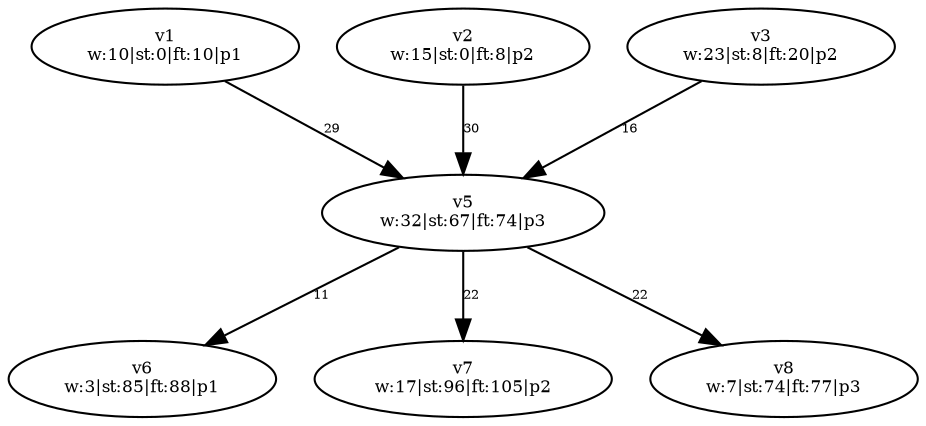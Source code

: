 digraph {
	v1 [label="v1
w:10|st:0|ft:10|p1" fontsize=8.0]
	v2 [label="v2
w:15|st:0|ft:8|p2" fontsize=8.0]
	v3 [label="v3
w:23|st:8|ft:20|p2" fontsize=8.0]
	v5 [label="v5
w:32|st:67|ft:74|p3" fontsize=8.0]
	v6 [label="v6
w:3|st:85|ft:88|p1" fontsize=8.0]
	v7 [label="v7
w:17|st:96|ft:105|p2" fontsize=8.0]
	v8 [label="v8
w:7|st:74|ft:77|p3" fontsize=8.0]
	v5 -> v6 [label=11 constraint=true fontsize=6.0]
	v5 -> v7 [label=22 constraint=true fontsize=6.0]
	v5 -> v8 [label=22 constraint=true fontsize=6.0]
	v1 -> v5 [label=29 constraint=true fontsize=6.0]
	v2 -> v5 [label=30 constraint=true fontsize=6.0]
	v3 -> v5 [label=16 constraint=true fontsize=6.0]
}
